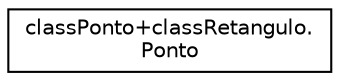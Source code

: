 digraph "Gráfico de Hierarquia de Classes"
{
  edge [fontname="Helvetica",fontsize="10",labelfontname="Helvetica",labelfontsize="10"];
  node [fontname="Helvetica",fontsize="10",shape=record];
  rankdir="LR";
  Node1 [label="classPonto+classRetangulo.\lPonto",height=0.2,width=0.4,color="black", fillcolor="white", style="filled",URL="$classclassPonto_09classRetangulo_1_1Ponto.html",tooltip="Classe que representa um ponto 2d do tipo (x, y) "];
}
